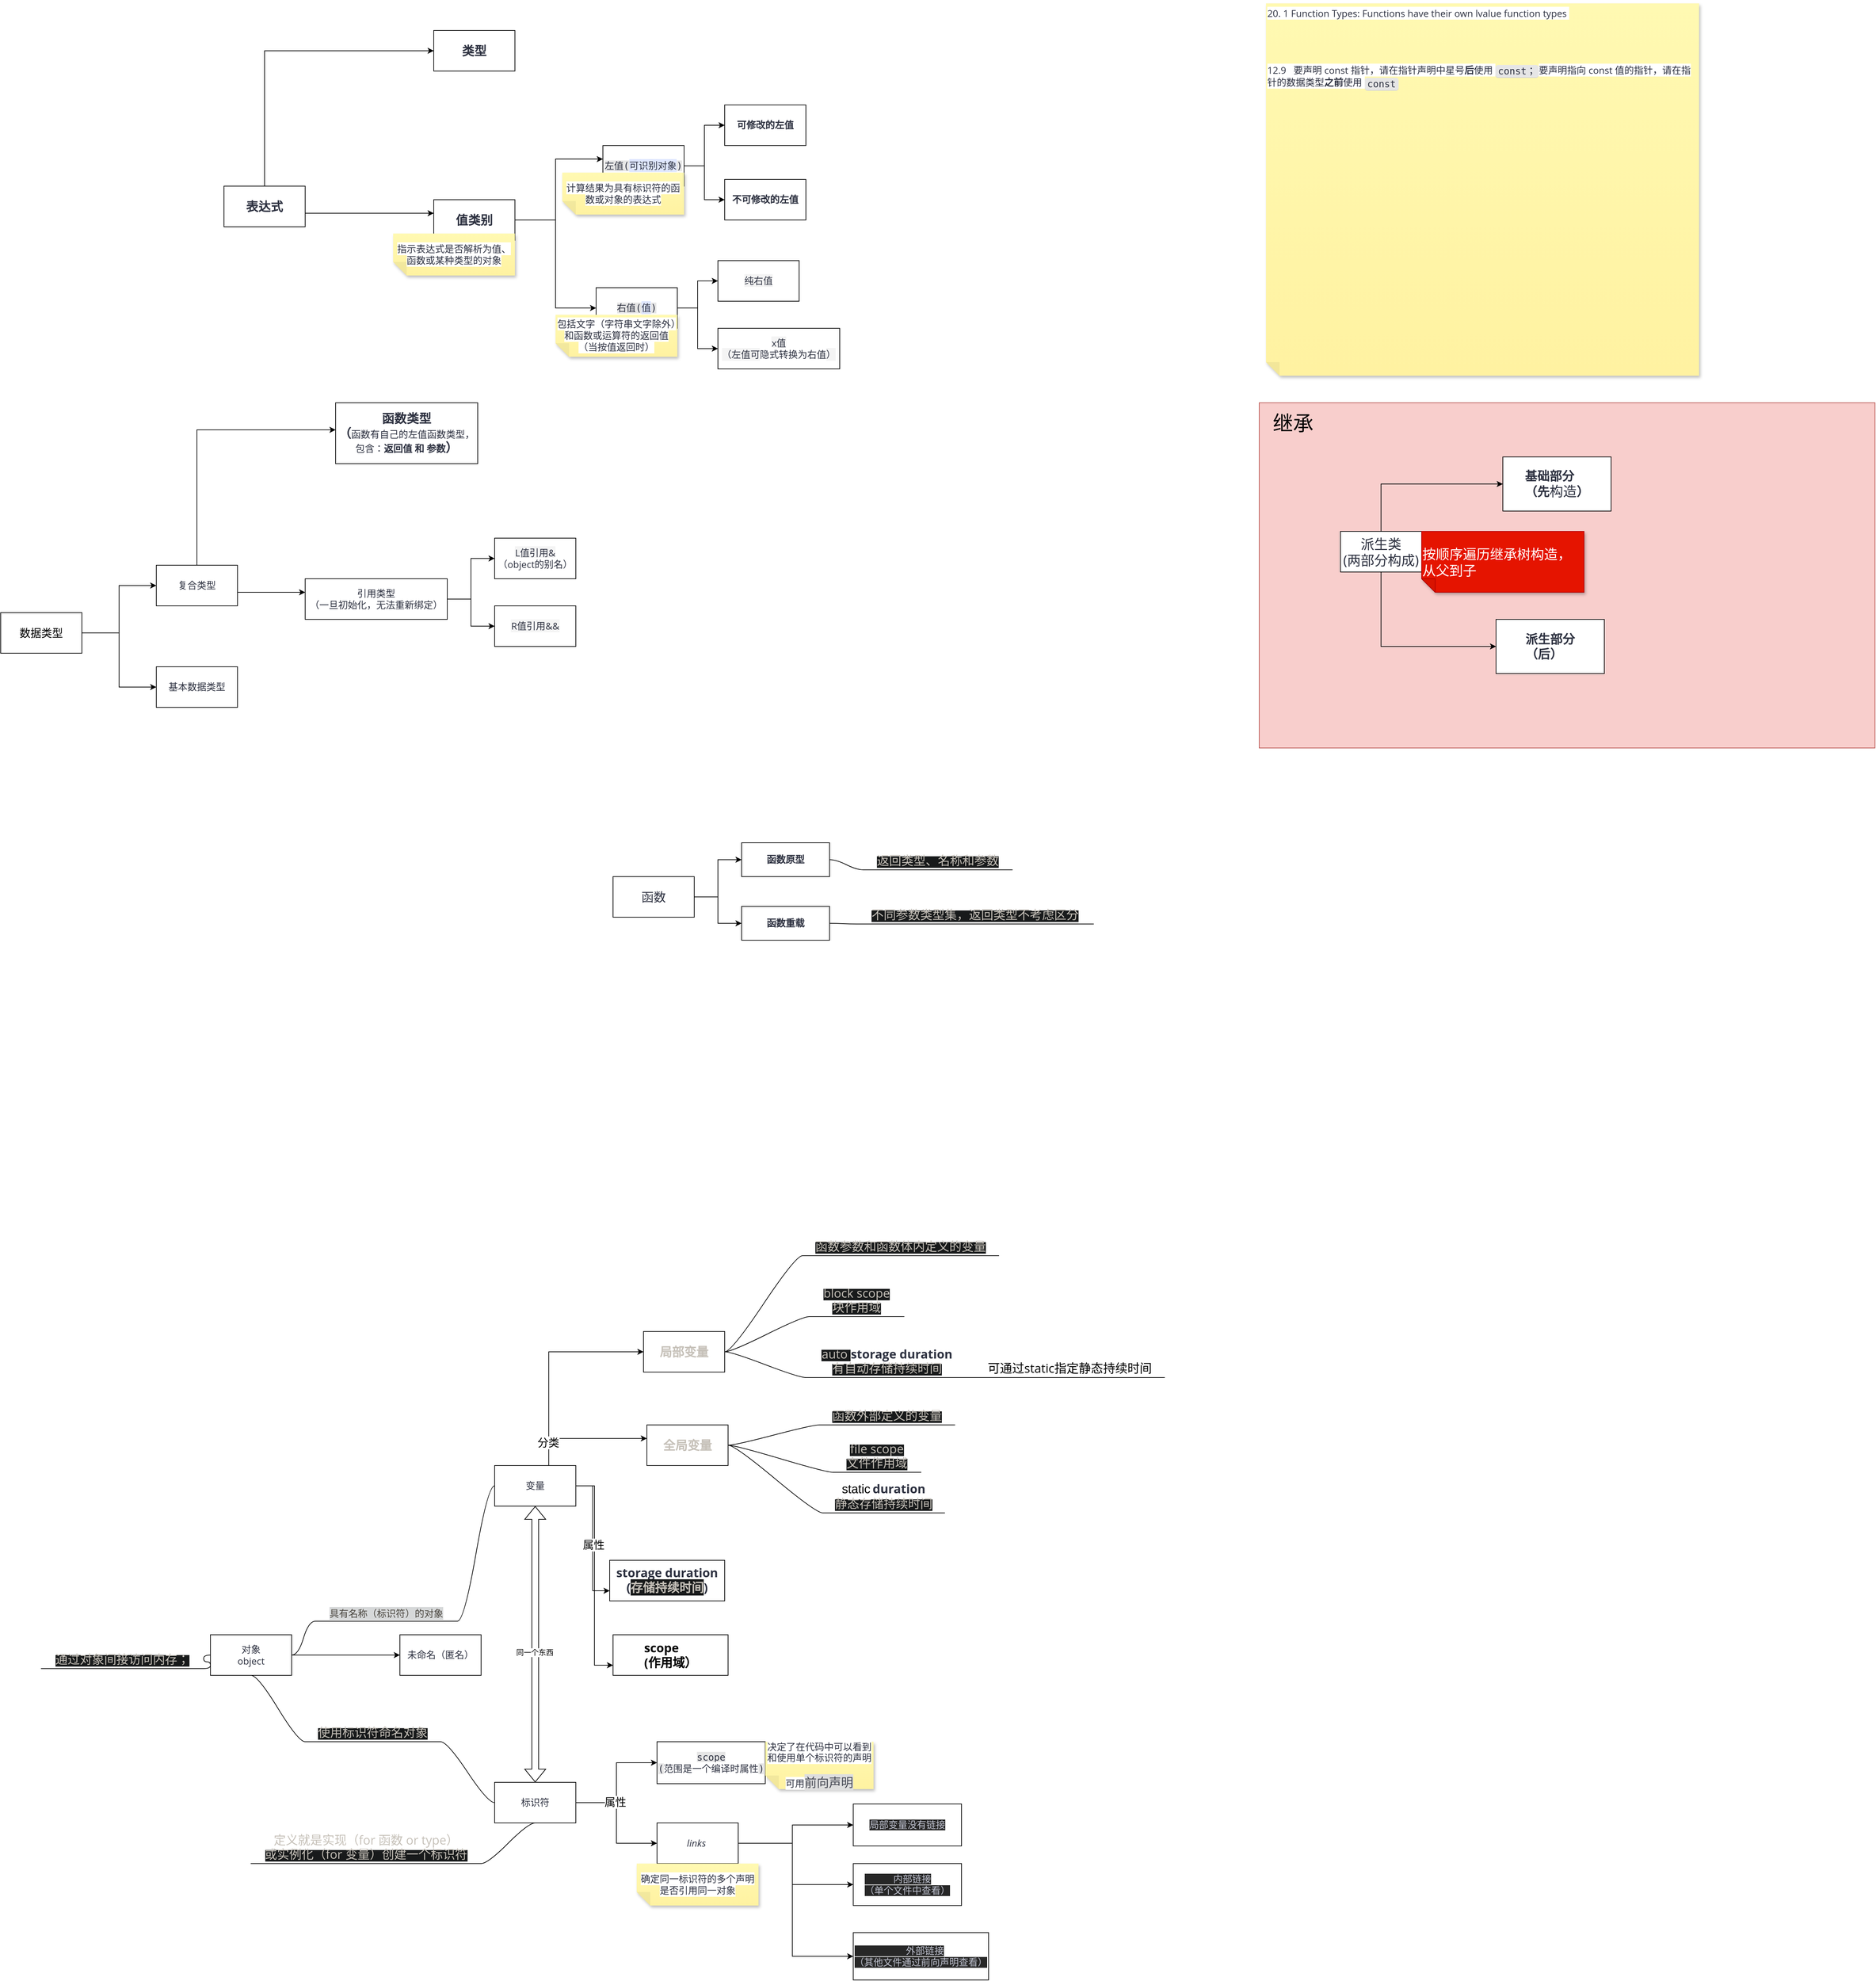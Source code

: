 <mxfile version="26.0.5">
  <diagram name="第 1 页" id="zCJwgfAlIP9obnGPYDEz">
    <mxGraphModel dx="3267" dy="1292" grid="1" gridSize="10" guides="1" tooltips="1" connect="1" arrows="1" fold="1" page="1" pageScale="1" pageWidth="827" pageHeight="1169" math="0" shadow="0">
      <root>
        <mxCell id="0" />
        <mxCell id="1" parent="0" />
        <mxCell id="-jIWmPzofc5P5sN-8sY--10" value="" style="whiteSpace=wrap;html=1;fillColor=#f8cecc;strokeColor=#b85450;" parent="1" vertex="1">
          <mxGeometry x="1250" y="750" width="910" height="510" as="geometry" />
        </mxCell>
        <mxCell id="oGX236ngwEXMZTwFb6us-2" style="edgeStyle=orthogonalEdgeStyle;rounded=0;orthogonalLoop=1;jettySize=auto;html=1;" parent="1" source="oGX236ngwEXMZTwFb6us-1" target="oGX236ngwEXMZTwFb6us-4" edge="1">
          <mxGeometry relative="1" as="geometry">
            <mxPoint x="80" y="200" as="targetPoint" />
            <Array as="points">
              <mxPoint x="-220" y="230" />
            </Array>
          </mxGeometry>
        </mxCell>
        <mxCell id="oGX236ngwEXMZTwFb6us-3" style="edgeStyle=orthogonalEdgeStyle;rounded=0;orthogonalLoop=1;jettySize=auto;html=1;" parent="1" source="oGX236ngwEXMZTwFb6us-1" target="oGX236ngwEXMZTwFb6us-5" edge="1">
          <mxGeometry relative="1" as="geometry">
            <mxPoint x="80" y="270" as="targetPoint" />
            <Array as="points">
              <mxPoint x="-100" y="470" />
              <mxPoint x="-100" y="470" />
            </Array>
          </mxGeometry>
        </mxCell>
        <mxCell id="oGX236ngwEXMZTwFb6us-1" value="&lt;span style=&quot;color: rgb(45, 49, 64); font-family: &amp;quot;Open Sans&amp;quot;; font-size: 18px; font-weight: 700; letter-spacing: 0.25px; text-align: start; background-color: rgb(255, 255, 255);&quot;&gt;表达式&lt;/span&gt;" style="rounded=0;whiteSpace=wrap;html=1;" parent="1" vertex="1">
          <mxGeometry x="-280" y="430" width="120" height="60" as="geometry" />
        </mxCell>
        <mxCell id="oGX236ngwEXMZTwFb6us-4" value="&lt;span style=&quot;color: rgb(45, 49, 64); font-family: &amp;quot;Open Sans&amp;quot;; font-size: 18px; font-weight: 700; letter-spacing: 0.25px; text-align: start; background-color: rgb(255, 255, 255);&quot;&gt;类型&lt;/span&gt;" style="rounded=0;whiteSpace=wrap;html=1;" parent="1" vertex="1">
          <mxGeometry x="30" y="200" width="120" height="60" as="geometry" />
        </mxCell>
        <mxCell id="oGX236ngwEXMZTwFb6us-7" value="" style="edgeStyle=orthogonalEdgeStyle;rounded=0;orthogonalLoop=1;jettySize=auto;html=1;" parent="1" source="oGX236ngwEXMZTwFb6us-5" target="oGX236ngwEXMZTwFb6us-6" edge="1">
          <mxGeometry relative="1" as="geometry">
            <Array as="points">
              <mxPoint x="210" y="480" />
              <mxPoint x="210" y="390" />
            </Array>
          </mxGeometry>
        </mxCell>
        <mxCell id="oGX236ngwEXMZTwFb6us-9" value="" style="edgeStyle=orthogonalEdgeStyle;rounded=0;orthogonalLoop=1;jettySize=auto;html=1;" parent="1" source="oGX236ngwEXMZTwFb6us-5" target="oGX236ngwEXMZTwFb6us-8" edge="1">
          <mxGeometry relative="1" as="geometry">
            <Array as="points">
              <mxPoint x="210" y="480" />
              <mxPoint x="210" y="610" />
            </Array>
          </mxGeometry>
        </mxCell>
        <mxCell id="oGX236ngwEXMZTwFb6us-5" value="&lt;span style=&quot;color: rgb(45, 49, 64); font-family: &amp;quot;Open Sans&amp;quot;; font-size: 18px; font-weight: 700; letter-spacing: 0.25px; text-align: start; background-color: rgb(255, 255, 255);&quot;&gt;值类别&lt;/span&gt;" style="rounded=0;whiteSpace=wrap;html=1;" parent="1" vertex="1">
          <mxGeometry x="30" y="450" width="120" height="60" as="geometry" />
        </mxCell>
        <mxCell id="oGX236ngwEXMZTwFb6us-11" value="" style="edgeStyle=orthogonalEdgeStyle;rounded=0;orthogonalLoop=1;jettySize=auto;html=1;" parent="1" source="oGX236ngwEXMZTwFb6us-6" target="oGX236ngwEXMZTwFb6us-10" edge="1">
          <mxGeometry relative="1" as="geometry" />
        </mxCell>
        <mxCell id="oGX236ngwEXMZTwFb6us-13" value="" style="edgeStyle=orthogonalEdgeStyle;rounded=0;orthogonalLoop=1;jettySize=auto;html=1;" parent="1" source="oGX236ngwEXMZTwFb6us-6" target="oGX236ngwEXMZTwFb6us-12" edge="1">
          <mxGeometry relative="1" as="geometry" />
        </mxCell>
        <mxCell id="oGX236ngwEXMZTwFb6us-6" value="&lt;span style=&quot;color: rgb(45, 49, 64); font-family: Monaco, Consolas, &amp;quot;Andale Mono&amp;quot;, &amp;quot;DejaVu Sans Mono&amp;quot;, monospace; font-size: 14px; text-align: start; background-color: rgb(230, 230, 230);&quot;&gt;左值(&lt;/span&gt;&lt;span style=&quot;color: rgb(45, 49, 64); font-family: &amp;quot;Open Sans&amp;quot;; font-size: 14px; text-align: start; background-color: rgb(223, 231, 255);&quot;&gt;可识别对象&lt;/span&gt;&lt;span style=&quot;color: rgb(45, 49, 64); font-family: Monaco, Consolas, &amp;quot;Andale Mono&amp;quot;, &amp;quot;DejaVu Sans Mono&amp;quot;, monospace; font-size: 14px; text-align: start; background-color: rgb(230, 230, 230);&quot;&gt;)&lt;/span&gt;" style="rounded=0;whiteSpace=wrap;html=1;" parent="1" vertex="1">
          <mxGeometry x="280" y="370" width="120" height="60" as="geometry" />
        </mxCell>
        <mxCell id="oGX236ngwEXMZTwFb6us-15" value="" style="edgeStyle=orthogonalEdgeStyle;rounded=0;orthogonalLoop=1;jettySize=auto;html=1;" parent="1" source="oGX236ngwEXMZTwFb6us-8" target="oGX236ngwEXMZTwFb6us-14" edge="1">
          <mxGeometry relative="1" as="geometry" />
        </mxCell>
        <mxCell id="oGX236ngwEXMZTwFb6us-17" value="" style="edgeStyle=orthogonalEdgeStyle;rounded=0;orthogonalLoop=1;jettySize=auto;html=1;" parent="1" source="oGX236ngwEXMZTwFb6us-8" target="oGX236ngwEXMZTwFb6us-16" edge="1">
          <mxGeometry relative="1" as="geometry" />
        </mxCell>
        <mxCell id="oGX236ngwEXMZTwFb6us-8" value="&lt;span style=&quot;color: rgb(45, 49, 64); font-family: Monaco, Consolas, &amp;quot;Andale Mono&amp;quot;, &amp;quot;DejaVu Sans Mono&amp;quot;, monospace; font-size: 14px; text-align: start; background-color: rgb(230, 230, 230);&quot;&gt;右值(&lt;/span&gt;&lt;span style=&quot;color: rgb(45, 49, 64); font-family: &amp;quot;Open Sans&amp;quot;; font-size: 14px; text-align: start; background-color: rgb(223, 231, 255);&quot;&gt;值&lt;/span&gt;&lt;span style=&quot;color: rgb(45, 49, 64); font-family: Monaco, Consolas, &amp;quot;Andale Mono&amp;quot;, &amp;quot;DejaVu Sans Mono&amp;quot;, monospace; font-size: 14px; text-align: start; background-color: rgb(230, 230, 230);&quot;&gt;)&lt;/span&gt;" style="rounded=0;whiteSpace=wrap;html=1;" parent="1" vertex="1">
          <mxGeometry x="270" y="580" width="120" height="60" as="geometry" />
        </mxCell>
        <mxCell id="oGX236ngwEXMZTwFb6us-10" value="&lt;strong style=&quot;box-sizing: inherit; margin: 0px; padding: 0px; border: 0px; font-variant-numeric: inherit; font-variant-east-asian: inherit; font-variant-alternates: inherit; font-variant-position: inherit; font-stretch: inherit; font-size: 14px; line-height: inherit; font-family: &amp;quot;Open Sans&amp;quot;; font-optical-sizing: inherit; font-size-adjust: inherit; font-kerning: inherit; font-feature-settings: inherit; font-variation-settings: inherit; color: rgb(45, 49, 64); text-align: start; background-color: rgb(255, 255, 255);&quot; data-immersive-translate-walked=&quot;97a51d90-85dc-41e9-87ce-aa57213af31a&quot;&gt;可修改的左值&lt;/strong&gt;" style="rounded=0;whiteSpace=wrap;html=1;" parent="1" vertex="1">
          <mxGeometry x="460" y="310" width="120" height="60" as="geometry" />
        </mxCell>
        <mxCell id="oGX236ngwEXMZTwFb6us-12" value="&lt;strong style=&quot;box-sizing: inherit; margin: 0px; padding: 0px; border: 0px; font-variant-numeric: inherit; font-variant-east-asian: inherit; font-variant-alternates: inherit; font-variant-position: inherit; font-stretch: inherit; font-size: 14px; line-height: inherit; font-family: &amp;quot;Open Sans&amp;quot;; font-optical-sizing: inherit; font-size-adjust: inherit; font-kerning: inherit; font-feature-settings: inherit; font-variation-settings: inherit; color: rgb(45, 49, 64); text-align: start; background-color: rgb(255, 255, 255);&quot; data-immersive-translate-walked=&quot;97a51d90-85dc-41e9-87ce-aa57213af31a&quot;&gt;不可修改的左值&lt;/strong&gt;" style="rounded=0;whiteSpace=wrap;html=1;" parent="1" vertex="1">
          <mxGeometry x="460" y="420" width="120" height="60" as="geometry" />
        </mxCell>
        <mxCell id="oGX236ngwEXMZTwFb6us-14" value="&lt;span style=&quot;color: rgb(45, 49, 64); font-family: &amp;quot;Open Sans&amp;quot;; font-size: 14px; text-align: start; background-color: rgb(244, 244, 244);&quot;&gt;纯右值&lt;/span&gt;" style="rounded=0;whiteSpace=wrap;html=1;" parent="1" vertex="1">
          <mxGeometry x="450" y="540" width="120" height="60" as="geometry" />
        </mxCell>
        <mxCell id="oGX236ngwEXMZTwFb6us-16" value="&lt;span style=&quot;color: rgb(45, 49, 64); font-family: &amp;quot;Open Sans&amp;quot;; font-size: 14px; text-align: start; background-color: rgb(244, 244, 244);&quot;&gt;x值&lt;/span&gt;&lt;div&gt;&lt;span style=&quot;color: rgb(45, 49, 64); font-family: &amp;quot;Open Sans&amp;quot;; font-size: 14px; text-align: start; background-color: rgb(244, 244, 244);&quot;&gt;（左值可&lt;/span&gt;&lt;span style=&quot;background-color: rgb(255, 255, 255); color: rgb(45, 49, 64); font-family: &amp;quot;Open Sans&amp;quot;; font-size: 14px; text-align: start;&quot;&gt;隐式转换为右值&lt;/span&gt;&lt;span style=&quot;background-color: rgb(244, 244, 244); color: rgb(45, 49, 64); font-family: &amp;quot;Open Sans&amp;quot;; font-size: 14px; text-align: start;&quot;&gt;）&lt;/span&gt;&lt;/div&gt;" style="rounded=0;whiteSpace=wrap;html=1;" parent="1" vertex="1">
          <mxGeometry x="450" y="640" width="180" height="60" as="geometry" />
        </mxCell>
        <mxCell id="rQ7jleubQa4jrmGbAYu6-3" value="&lt;font face=&quot;Open Sans&quot; color=&quot;#2d3140&quot;&gt;&lt;span style=&quot;font-size: 14px; background-color: rgb(255, 255, 255);&quot;&gt;20. 1 Function Types: Functions have their own lvalue function types&amp;nbsp;&lt;br&gt;&lt;br&gt;&lt;br&gt;&lt;br&gt;&lt;br&gt;12.9&amp;nbsp; &amp;nbsp;&lt;/span&gt;&lt;/font&gt;&lt;span style=&quot;color: rgb(45, 49, 64); font-family: &amp;quot;Open Sans&amp;quot;; font-size: 14px; background-color: rgb(255, 255, 255);&quot;&gt;要声明 const 指针，请在指针声明中星号&lt;b&gt;后&lt;/b&gt;使用&amp;nbsp;&lt;/span&gt;&lt;code style=&quot;box-sizing: inherit; margin: 0px; padding: 1px 4px; border: 0px; font-variant-numeric: inherit; font-variant-east-asian: inherit; font-variant-alternates: inherit; font-variant-position: inherit; font-stretch: inherit; font-size: 14px; line-height: inherit; font-family: Monaco, Consolas, &amp;quot;Andale Mono&amp;quot;, &amp;quot;DejaVu Sans Mono&amp;quot;, monospace; font-optical-sizing: inherit; font-size-adjust: inherit; font-kerning: inherit; font-feature-settings: inherit; font-variation-settings: inherit; overflow: auto; vertical-align: middle; background-color: rgb(230, 230, 230); border-radius: 4px; box-shadow: rgb(212, 212, 212) 0px 1px; color: rgb(45, 49, 64);&quot; data-immersive-translate-walked=&quot;1f2cb60a-0e9e-448f-9b1c-8a35acca966f&quot;&gt;const；&lt;/code&gt;&lt;span style=&quot;color: rgb(45, 49, 64); font-family: &amp;quot;Open Sans&amp;quot;; font-size: 14px; background-color: rgb(255, 255, 255);&quot;&gt;要声明指向 const 值的指针，请在指针的数据类型&lt;b&gt;之前&lt;/b&gt;使用&amp;nbsp;&lt;/span&gt;&lt;code style=&quot;box-sizing: inherit; margin: 0px; padding: 1px 4px; border: 0px; font-variant-numeric: inherit; font-variant-east-asian: inherit; font-variant-alternates: inherit; font-variant-position: inherit; font-stretch: inherit; font-size: 14px; line-height: inherit; font-family: Monaco, Consolas, &amp;quot;Andale Mono&amp;quot;, &amp;quot;DejaVu Sans Mono&amp;quot;, monospace; font-optical-sizing: inherit; font-size-adjust: inherit; font-kerning: inherit; font-feature-settings: inherit; font-variation-settings: inherit; overflow: auto; vertical-align: middle; background-color: rgb(230, 230, 230); border-radius: 4px; box-shadow: rgb(212, 212, 212) 0px 1px; color: rgb(45, 49, 64);&quot; data-immersive-translate-walked=&quot;1f2cb60a-0e9e-448f-9b1c-8a35acca966f&quot;&gt;const&lt;/code&gt;" style="shape=note;whiteSpace=wrap;html=1;backgroundOutline=1;fontColor=#000000;darkOpacity=0.05;fillColor=#FFF9B2;strokeColor=none;fillStyle=solid;direction=west;gradientDirection=north;gradientColor=#FFF2A1;shadow=1;size=20;pointerEvents=1;align=left;horizontal=1;verticalAlign=top;" parent="1" vertex="1">
          <mxGeometry x="1260" y="160" width="640" height="550" as="geometry" />
        </mxCell>
        <mxCell id="rQ7jleubQa4jrmGbAYu6-4" style="edgeStyle=orthogonalEdgeStyle;rounded=0;orthogonalLoop=1;jettySize=auto;html=1;" parent="1" source="rQ7jleubQa4jrmGbAYu6-6" target="rQ7jleubQa4jrmGbAYu6-7" edge="1">
          <mxGeometry relative="1" as="geometry">
            <mxPoint x="-20" y="760" as="targetPoint" />
            <Array as="points">
              <mxPoint x="-320" y="790" />
            </Array>
          </mxGeometry>
        </mxCell>
        <mxCell id="rQ7jleubQa4jrmGbAYu6-5" style="edgeStyle=orthogonalEdgeStyle;rounded=0;orthogonalLoop=1;jettySize=auto;html=1;" parent="1" source="rQ7jleubQa4jrmGbAYu6-6" target="rQ7jleubQa4jrmGbAYu6-10" edge="1">
          <mxGeometry relative="1" as="geometry">
            <mxPoint x="-20" y="830" as="targetPoint" />
            <Array as="points">
              <mxPoint x="-200" y="1030" />
              <mxPoint x="-200" y="1030" />
            </Array>
          </mxGeometry>
        </mxCell>
        <mxCell id="rQ7jleubQa4jrmGbAYu6-6" value="&lt;span style=&quot;color: rgb(45, 49, 64); font-family: &amp;quot;Open Sans&amp;quot;; font-size: 14px; text-align: start; background-color: rgb(255, 255, 255);&quot;&gt;复合类型&lt;/span&gt;" style="rounded=0;whiteSpace=wrap;html=1;" parent="1" vertex="1">
          <mxGeometry x="-380" y="990" width="120" height="60" as="geometry" />
        </mxCell>
        <mxCell id="rQ7jleubQa4jrmGbAYu6-7" value="&lt;span style=&quot;color: rgb(45, 49, 64); font-family: &amp;quot;Open Sans&amp;quot;; font-size: 18px; font-weight: 700; letter-spacing: 0.25px; text-align: start; background-color: rgb(255, 255, 255);&quot;&gt;函数类型&lt;/span&gt;&lt;div&gt;&lt;span style=&quot;color: rgb(45, 49, 64); font-family: &amp;quot;Open Sans&amp;quot;; font-size: 18px; font-weight: 700; letter-spacing: 0.25px; text-align: start; background-color: rgb(255, 255, 255);&quot;&gt;（&lt;/span&gt;&lt;span style=&quot;background-color: rgb(255, 255, 255); color: rgb(45, 49, 64); font-family: &amp;quot;Open Sans&amp;quot;; font-size: 14px; text-align: start;&quot;&gt;函数有自己的左值函数类型，包含：&lt;b&gt;返回值 和 参数&lt;/b&gt;&lt;/span&gt;&lt;span style=&quot;background-color: rgb(255, 255, 255); color: rgb(45, 49, 64); font-family: &amp;quot;Open Sans&amp;quot;; font-size: 18px; font-weight: 700; letter-spacing: 0.25px; text-align: start;&quot;&gt;）&lt;/span&gt;&lt;/div&gt;" style="rounded=0;whiteSpace=wrap;html=1;" parent="1" vertex="1">
          <mxGeometry x="-115" y="750" width="210" height="90" as="geometry" />
        </mxCell>
        <mxCell id="rQ7jleubQa4jrmGbAYu6-27" style="edgeStyle=orthogonalEdgeStyle;rounded=0;orthogonalLoop=1;jettySize=auto;html=1;" parent="1" source="rQ7jleubQa4jrmGbAYu6-10" target="rQ7jleubQa4jrmGbAYu6-24" edge="1">
          <mxGeometry relative="1" as="geometry" />
        </mxCell>
        <mxCell id="rQ7jleubQa4jrmGbAYu6-28" style="edgeStyle=orthogonalEdgeStyle;rounded=0;orthogonalLoop=1;jettySize=auto;html=1;" parent="1" source="rQ7jleubQa4jrmGbAYu6-10" target="rQ7jleubQa4jrmGbAYu6-26" edge="1">
          <mxGeometry relative="1" as="geometry" />
        </mxCell>
        <mxCell id="rQ7jleubQa4jrmGbAYu6-10" value="&lt;span style=&quot;color: rgb(45, 49, 64); font-family: &amp;quot;Open Sans&amp;quot;; font-size: 14px; text-align: left; background-color: rgb(255, 255, 255);&quot;&gt;引用类型&lt;/span&gt;&lt;div&gt;&lt;span style=&quot;color: rgb(45, 49, 64); font-family: &amp;quot;Open Sans&amp;quot;; font-size: 14px; text-align: left; background-color: rgb(255, 255, 255);&quot;&gt;（一旦初始化，无法重新绑定）&lt;/span&gt;&lt;/div&gt;" style="rounded=0;whiteSpace=wrap;html=1;" parent="1" vertex="1">
          <mxGeometry x="-160" y="1010" width="210" height="60" as="geometry" />
        </mxCell>
        <mxCell id="rQ7jleubQa4jrmGbAYu6-24" value="&lt;span style=&quot;color: rgb(45, 49, 64); font-family: &amp;quot;Open Sans&amp;quot;; font-size: 14px; text-align: start; background-color: rgb(244, 244, 244);&quot;&gt;L值引用&amp;amp;&lt;/span&gt;&lt;div&gt;&lt;span style=&quot;color: rgb(45, 49, 64); font-family: &amp;quot;Open Sans&amp;quot;; font-size: 14px; text-align: start; background-color: rgb(244, 244, 244);&quot;&gt;&lt;span style=&quot;background-color: rgb(255, 255, 255);&quot;&gt;（object的别名）&lt;/span&gt;&lt;/span&gt;&lt;/div&gt;" style="rounded=0;whiteSpace=wrap;html=1;" parent="1" vertex="1">
          <mxGeometry x="120" y="950" width="120" height="60" as="geometry" />
        </mxCell>
        <mxCell id="rQ7jleubQa4jrmGbAYu6-26" value="&lt;span style=&quot;color: rgb(45, 49, 64); font-family: &amp;quot;Open Sans&amp;quot;; font-size: 14px; text-align: start; background-color: rgb(244, 244, 244);&quot;&gt;R值引用&amp;amp;&amp;amp;&lt;/span&gt;" style="rounded=0;whiteSpace=wrap;html=1;" parent="1" vertex="1">
          <mxGeometry x="120" y="1050" width="120" height="60" as="geometry" />
        </mxCell>
        <mxCell id="Pvb7XkKKDdEXnkuy6YKq-40" style="edgeStyle=orthogonalEdgeStyle;rounded=0;orthogonalLoop=1;jettySize=auto;html=1;entryX=0;entryY=0.75;entryDx=0;entryDy=0;" parent="1" source="fvUucBqJdOx6glTmMbDe-3" target="fvUucBqJdOx6glTmMbDe-4" edge="1">
          <mxGeometry relative="1" as="geometry" />
        </mxCell>
        <mxCell id="Pvb7XkKKDdEXnkuy6YKq-41" style="edgeStyle=orthogonalEdgeStyle;rounded=0;orthogonalLoop=1;jettySize=auto;html=1;entryX=0;entryY=0.75;entryDx=0;entryDy=0;" parent="1" source="fvUucBqJdOx6glTmMbDe-3" target="Pvb7XkKKDdEXnkuy6YKq-8" edge="1">
          <mxGeometry relative="1" as="geometry" />
        </mxCell>
        <mxCell id="Pvb7XkKKDdEXnkuy6YKq-42" value="&lt;font style=&quot;font-size: 16px;&quot;&gt;属性&lt;/font&gt;" style="edgeLabel;html=1;align=center;verticalAlign=middle;resizable=0;points=[];" parent="Pvb7XkKKDdEXnkuy6YKq-41" vertex="1" connectable="0">
          <mxGeometry x="-0.285" y="-2" relative="1" as="geometry">
            <mxPoint as="offset" />
          </mxGeometry>
        </mxCell>
        <mxCell id="Pvb7XkKKDdEXnkuy6YKq-43" style="edgeStyle=orthogonalEdgeStyle;rounded=0;orthogonalLoop=1;jettySize=auto;html=1;entryX=0;entryY=0.5;entryDx=0;entryDy=0;" parent="1" source="fvUucBqJdOx6glTmMbDe-3" target="Pvb7XkKKDdEXnkuy6YKq-5" edge="1">
          <mxGeometry relative="1" as="geometry">
            <Array as="points">
              <mxPoint x="200" y="2152" />
            </Array>
          </mxGeometry>
        </mxCell>
        <mxCell id="Pvb7XkKKDdEXnkuy6YKq-44" style="edgeStyle=orthogonalEdgeStyle;rounded=0;orthogonalLoop=1;jettySize=auto;html=1;" parent="1" source="fvUucBqJdOx6glTmMbDe-3" target="Pvb7XkKKDdEXnkuy6YKq-17" edge="1">
          <mxGeometry relative="1" as="geometry">
            <Array as="points">
              <mxPoint x="200" y="2280" />
            </Array>
          </mxGeometry>
        </mxCell>
        <mxCell id="Pvb7XkKKDdEXnkuy6YKq-45" value="&lt;font style=&quot;font-size: 16px;&quot;&gt;分类&lt;/font&gt;" style="edgeLabel;html=1;align=center;verticalAlign=middle;resizable=0;points=[];" parent="Pvb7XkKKDdEXnkuy6YKq-44" vertex="1" connectable="0">
          <mxGeometry x="-0.627" y="1" relative="1" as="geometry">
            <mxPoint as="offset" />
          </mxGeometry>
        </mxCell>
        <mxCell id="fvUucBqJdOx6glTmMbDe-3" value="&lt;span style=&quot;color: rgb(45, 49, 64); font-family: &amp;quot;Open Sans&amp;quot;; font-size: 14px; text-align: start; background-color: rgb(255, 255, 255);&quot;&gt;变量&lt;/span&gt;" style="rounded=0;whiteSpace=wrap;html=1;" parent="1" vertex="1">
          <mxGeometry x="120" y="2320" width="120" height="60" as="geometry" />
        </mxCell>
        <mxCell id="fvUucBqJdOx6glTmMbDe-4" value="&lt;strong style=&quot;box-sizing: inherit; margin: 0px; padding: 0px; border: 0px; font-variant-numeric: inherit; font-variant-east-asian: inherit; font-variant-alternates: inherit; font-variant-position: inherit; font-variant-emoji: inherit; font-stretch: inherit; line-height: inherit; font-family: &amp;quot;Open Sans&amp;quot;; font-optical-sizing: inherit; font-size-adjust: inherit; font-kerning: inherit; font-feature-settings: inherit; font-variation-settings: inherit; color: rgb(45, 49, 64); text-align: start; background-color: rgb(255, 255, 255);&quot; data-immersive-translate-walked=&quot;6afb6334-6282-4ce6-894a-930fbfaf0ec0&quot;&gt;&lt;font style=&quot;font-size: 18px;&quot;&gt;storage duration&lt;/font&gt;&lt;/strong&gt;&lt;div&gt;&lt;font style=&quot;font-size: 18px;&quot;&gt;&lt;strong style=&quot;box-sizing: inherit; margin: 0px; padding: 0px; border: 0px; font-variant-numeric: inherit; font-variant-east-asian: inherit; font-variant-alternates: inherit; font-variant-position: inherit; font-variant-emoji: inherit; font-stretch: inherit; line-height: inherit; font-family: &amp;quot;Open Sans&amp;quot;; font-optical-sizing: inherit; font-size-adjust: inherit; font-kerning: inherit; font-feature-settings: inherit; font-variation-settings: inherit; color: rgb(45, 49, 64); text-align: start; background-color: rgb(255, 255, 255);&quot; data-immersive-translate-walked=&quot;6afb6334-6282-4ce6-894a-930fbfaf0ec0&quot;&gt;(&lt;/strong&gt;&lt;strong style=&quot;box-sizing: inherit; margin: 0px; padding: 0px; border: 0px; font-variant-numeric: inherit; font-variant-east-asian: inherit; font-variant-alternates: inherit; font-variant-position: inherit; font-variant-emoji: inherit; font-stretch: inherit; line-height: inherit; font-family: &amp;quot;Open Sans&amp;quot;; font-optical-sizing: inherit; font-size-adjust: inherit; font-kerning: inherit; font-feature-settings: inherit; font-variation-settings: inherit; color: rgb(198, 193, 185); text-align: start; background-color: rgb(24, 26, 27);&quot; data-immersive-translate-walked=&quot;994211db-ee90-4fe0-bb27-eab9e00ce637&quot;&gt;存储持续时间&lt;/strong&gt;&lt;strong style=&quot;box-sizing: inherit; margin: 0px; padding: 0px; border: 0px; font-variant-numeric: inherit; font-variant-east-asian: inherit; font-variant-alternates: inherit; font-variant-position: inherit; font-variant-emoji: inherit; font-stretch: inherit; line-height: inherit; font-family: &amp;quot;Open Sans&amp;quot;; font-optical-sizing: inherit; font-size-adjust: inherit; font-kerning: inherit; font-feature-settings: inherit; font-variation-settings: inherit; color: rgb(45, 49, 64); text-align: start; background-color: rgb(255, 255, 255);&quot; data-immersive-translate-walked=&quot;6afb6334-6282-4ce6-894a-930fbfaf0ec0&quot;&gt;)&lt;/strong&gt;&lt;/font&gt;&lt;/div&gt;" style="rounded=0;whiteSpace=wrap;html=1;" parent="1" vertex="1">
          <mxGeometry x="290" y="2460" width="170" height="60" as="geometry" />
        </mxCell>
        <mxCell id="fvUucBqJdOx6glTmMbDe-5" style="edgeStyle=orthogonalEdgeStyle;rounded=0;orthogonalLoop=1;jettySize=auto;html=1;" parent="1" source="fvUucBqJdOx6glTmMbDe-7" target="fvUucBqJdOx6glTmMbDe-8" edge="1">
          <mxGeometry relative="1" as="geometry" />
        </mxCell>
        <mxCell id="fvUucBqJdOx6glTmMbDe-6" style="edgeStyle=orthogonalEdgeStyle;rounded=0;orthogonalLoop=1;jettySize=auto;html=1;" parent="1" source="fvUucBqJdOx6glTmMbDe-7" target="fvUucBqJdOx6glTmMbDe-9" edge="1">
          <mxGeometry relative="1" as="geometry" />
        </mxCell>
        <mxCell id="NbkLUTGj8sX2wBvh6n6N-4" value="&lt;font style=&quot;font-size: 16px;&quot;&gt;属性&lt;/font&gt;" style="edgeLabel;html=1;align=center;verticalAlign=middle;resizable=0;points=[];" vertex="1" connectable="0" parent="fvUucBqJdOx6glTmMbDe-6">
          <mxGeometry x="-0.359" y="1" relative="1" as="geometry">
            <mxPoint as="offset" />
          </mxGeometry>
        </mxCell>
        <mxCell id="fvUucBqJdOx6glTmMbDe-7" value="&lt;span style=&quot;color: rgb(45, 49, 64); font-family: &amp;quot;Open Sans&amp;quot;; font-size: 14px; text-align: left; background-color: rgb(255, 255, 255);&quot;&gt;标识符&lt;br&gt;&lt;/span&gt;" style="rounded=0;whiteSpace=wrap;html=1;" parent="1" vertex="1">
          <mxGeometry x="120" y="2788" width="120" height="60" as="geometry" />
        </mxCell>
        <mxCell id="fvUucBqJdOx6glTmMbDe-8" value="&lt;span style=&quot;color: rgb(45, 49, 64); font-family: Monaco, Consolas, &amp;quot;Andale Mono&amp;quot;, &amp;quot;DejaVu Sans Mono&amp;quot;, monospace; font-size: 14px; text-align: start; background-color: rgb(230, 230, 230);&quot;&gt;scope&lt;br&gt;(&lt;/span&gt;&lt;span style=&quot;color: rgb(45, 49, 64); font-family: &amp;quot;Open Sans&amp;quot;; font-size: 14px; text-align: start; background-color: rgb(255, 255, 255);&quot;&gt;范围是一个编译时属性&lt;/span&gt;&lt;span style=&quot;color: rgb(45, 49, 64); font-family: Monaco, Consolas, &amp;quot;Andale Mono&amp;quot;, &amp;quot;DejaVu Sans Mono&amp;quot;, monospace; font-size: 14px; text-align: start; background-color: rgb(230, 230, 230);&quot;&gt;)&lt;/span&gt;" style="rounded=0;whiteSpace=wrap;html=1;" parent="1" vertex="1">
          <mxGeometry x="360" y="2728" width="160" height="62" as="geometry" />
        </mxCell>
        <mxCell id="Pvb7XkKKDdEXnkuy6YKq-32" style="edgeStyle=orthogonalEdgeStyle;rounded=0;orthogonalLoop=1;jettySize=auto;html=1;" parent="1" source="fvUucBqJdOx6glTmMbDe-9" target="Pvb7XkKKDdEXnkuy6YKq-29" edge="1">
          <mxGeometry relative="1" as="geometry">
            <Array as="points">
              <mxPoint x="560" y="2878" />
              <mxPoint x="560" y="2851" />
            </Array>
          </mxGeometry>
        </mxCell>
        <mxCell id="Pvb7XkKKDdEXnkuy6YKq-33" style="edgeStyle=orthogonalEdgeStyle;rounded=0;orthogonalLoop=1;jettySize=auto;html=1;" parent="1" source="fvUucBqJdOx6glTmMbDe-9" target="Pvb7XkKKDdEXnkuy6YKq-30" edge="1">
          <mxGeometry relative="1" as="geometry">
            <Array as="points">
              <mxPoint x="560" y="2878" />
              <mxPoint x="560" y="2939" />
            </Array>
          </mxGeometry>
        </mxCell>
        <mxCell id="Pvb7XkKKDdEXnkuy6YKq-34" style="edgeStyle=orthogonalEdgeStyle;rounded=0;orthogonalLoop=1;jettySize=auto;html=1;entryX=0;entryY=0.5;entryDx=0;entryDy=0;" parent="1" source="fvUucBqJdOx6glTmMbDe-9" target="Pvb7XkKKDdEXnkuy6YKq-31" edge="1">
          <mxGeometry relative="1" as="geometry">
            <Array as="points">
              <mxPoint x="560" y="2878" />
              <mxPoint x="560" y="3045" />
            </Array>
          </mxGeometry>
        </mxCell>
        <mxCell id="fvUucBqJdOx6glTmMbDe-9" value="&lt;em style=&quot;box-sizing: inherit; margin: 0px; padding: 0px; border: 0px; font-variant-numeric: inherit; font-variant-east-asian: inherit; font-variant-alternates: inherit; font-variant-position: inherit; font-variant-emoji: inherit; font-stretch: inherit; font-size: 14px; line-height: inherit; font-family: &amp;quot;Open Sans&amp;quot;; font-optical-sizing: inherit; font-size-adjust: inherit; font-kerning: inherit; font-feature-settings: inherit; font-variation-settings: inherit; color: rgb(45, 49, 64); text-align: start; background-color: rgb(255, 255, 255);&quot; data-immersive-translate-walked=&quot;6afb6334-6282-4ce6-894a-930fbfaf0ec0&quot;&gt;links&amp;nbsp;&lt;/em&gt;" style="rounded=0;whiteSpace=wrap;html=1;" parent="1" vertex="1">
          <mxGeometry x="360" y="2848" width="120" height="60" as="geometry" />
        </mxCell>
        <mxCell id="fvUucBqJdOx6glTmMbDe-10" value="&lt;span style=&quot;color: rgb(45, 49, 64); font-family: &amp;quot;Open Sans&amp;quot;; font-size: 14px; text-align: start; background-color: rgb(255, 255, 255);&quot;&gt;决定了在代码中可以看到和使用单个标识符的声明&lt;/span&gt;&lt;div&gt;&lt;span style=&quot;color: rgb(45, 49, 64); font-family: &amp;quot;Open Sans&amp;quot;; font-size: 14px; text-align: start; background-color: rgb(255, 255, 255);&quot;&gt;&lt;br&gt;&lt;/span&gt;&lt;/div&gt;&lt;div&gt;&lt;span style=&quot;color: rgb(45, 49, 64); font-family: &amp;quot;Open Sans&amp;quot;; font-size: 14px; text-align: start; background-color: rgb(255, 255, 255);&quot;&gt;可用&lt;/span&gt;&lt;span style=&quot;background-color: rgb(222, 222, 222); color: rgb(67, 70, 81); font-family: &amp;quot;Open Sans&amp;quot;; font-size: 18px; text-align: left;&quot;&gt;前向声明&lt;/span&gt;&lt;/div&gt;" style="shape=note;whiteSpace=wrap;html=1;backgroundOutline=1;fontColor=#000000;darkOpacity=0.05;fillColor=#FFF9B2;strokeColor=none;fillStyle=solid;direction=west;gradientDirection=north;gradientColor=#FFF2A1;shadow=1;size=20;pointerEvents=1;" parent="1" vertex="1">
          <mxGeometry x="520" y="2728" width="160" height="70" as="geometry" />
        </mxCell>
        <mxCell id="fvUucBqJdOx6glTmMbDe-11" value="&lt;span style=&quot;color: rgb(45, 49, 64); font-family: &amp;quot;Open Sans&amp;quot;; font-size: 14px; text-align: start; background-color: rgb(255, 255, 255);&quot;&gt;确定同一标识符的多个声明是否引用同一对象&lt;/span&gt;" style="shape=note;whiteSpace=wrap;html=1;backgroundOutline=1;fontColor=#000000;darkOpacity=0.05;fillColor=#FFF9B2;strokeColor=none;fillStyle=solid;direction=west;gradientDirection=north;gradientColor=#FFF2A1;shadow=1;size=20;pointerEvents=1;" parent="1" vertex="1">
          <mxGeometry x="330" y="2908" width="180" height="62" as="geometry" />
        </mxCell>
        <mxCell id="-jIWmPzofc5P5sN-8sY--1" style="edgeStyle=orthogonalEdgeStyle;rounded=0;orthogonalLoop=1;jettySize=auto;html=1;" parent="1" source="-jIWmPzofc5P5sN-8sY--3" target="-jIWmPzofc5P5sN-8sY--4" edge="1">
          <mxGeometry relative="1" as="geometry">
            <mxPoint x="1730" y="840" as="targetPoint" />
            <Array as="points">
              <mxPoint x="1430" y="870" />
            </Array>
          </mxGeometry>
        </mxCell>
        <mxCell id="-jIWmPzofc5P5sN-8sY--2" style="edgeStyle=orthogonalEdgeStyle;rounded=0;orthogonalLoop=1;jettySize=auto;html=1;" parent="1" source="-jIWmPzofc5P5sN-8sY--3" target="-jIWmPzofc5P5sN-8sY--12" edge="1">
          <mxGeometry relative="1" as="geometry">
            <mxPoint x="1630" y="1110" as="targetPoint" />
            <Array as="points">
              <mxPoint x="1430" y="1110" />
            </Array>
          </mxGeometry>
        </mxCell>
        <mxCell id="-jIWmPzofc5P5sN-8sY--3" value="&lt;span style=&quot;color: rgb(45, 49, 64); font-family: &amp;quot;Open Sans&amp;quot;; text-align: start; background-color: rgb(255, 255, 255);&quot;&gt;&lt;font style=&quot;font-size: 20px;&quot;&gt;派生类&lt;/font&gt;&lt;/span&gt;&lt;div&gt;&lt;span style=&quot;color: rgb(45, 49, 64); font-family: &amp;quot;Open Sans&amp;quot;; text-align: start; background-color: rgb(255, 255, 255);&quot;&gt;&lt;font style=&quot;font-size: 20px;&quot;&gt;(两部分构成)&lt;/font&gt;&lt;/span&gt;&lt;/div&gt;" style="rounded=0;whiteSpace=wrap;html=1;" parent="1" vertex="1">
          <mxGeometry x="1370" y="940" width="120" height="60" as="geometry" />
        </mxCell>
        <mxCell id="-jIWmPzofc5P5sN-8sY--4" value="&lt;div style=&quot;text-align: start;&quot;&gt;&lt;font face=&quot;Open Sans&quot; color=&quot;#2d3140&quot;&gt;&lt;span style=&quot;font-size: 18px; letter-spacing: 0.25px; background-color: rgb(255, 255, 255);&quot;&gt;&lt;b&gt;基础部分&lt;/b&gt;&lt;/span&gt;&lt;/font&gt;&lt;/div&gt;&lt;div style=&quot;text-align: start;&quot;&gt;&lt;font face=&quot;Open Sans&quot; color=&quot;#2d3140&quot;&gt;&lt;span style=&quot;font-size: 18px; letter-spacing: 0.25px; background-color: rgb(255, 255, 255);&quot;&gt;&lt;b&gt;（先&lt;/b&gt;&lt;/span&gt;&lt;/font&gt;&lt;span style=&quot;background-color: rgb(255, 255, 255); color: rgb(45, 49, 64); font-family: &amp;quot;Open Sans&amp;quot;;&quot;&gt;&lt;font style=&quot;font-size: 20px;&quot;&gt;构造&lt;/font&gt;&lt;/span&gt;&lt;b style=&quot;font-size: 18px; letter-spacing: 0.25px; color: rgb(45, 49, 64); font-family: &amp;quot;Open Sans&amp;quot;;&quot;&gt;）&lt;/b&gt;&lt;/div&gt;" style="rounded=0;whiteSpace=wrap;html=1;" parent="1" vertex="1">
          <mxGeometry x="1610" y="830" width="160" height="80" as="geometry" />
        </mxCell>
        <mxCell id="-jIWmPzofc5P5sN-8sY--11" value="&lt;font style=&quot;font-size: 30px;&quot;&gt;继承&lt;/font&gt;" style="text;strokeColor=none;align=center;fillColor=none;html=1;verticalAlign=middle;whiteSpace=wrap;rounded=0;" parent="1" vertex="1">
          <mxGeometry x="1250" y="750" width="100" height="60" as="geometry" />
        </mxCell>
        <mxCell id="-jIWmPzofc5P5sN-8sY--12" value="&lt;div style=&quot;text-align: start;&quot;&gt;&lt;font face=&quot;Open Sans&quot; color=&quot;#2d3140&quot;&gt;&lt;span style=&quot;font-size: 18px; letter-spacing: 0.25px; background-color: rgb(255, 255, 255);&quot;&gt;&lt;b&gt;派生部分&lt;/b&gt;&lt;/span&gt;&lt;/font&gt;&lt;/div&gt;&lt;div style=&quot;text-align: start;&quot;&gt;&lt;font face=&quot;Open Sans&quot; color=&quot;#2d3140&quot;&gt;&lt;span style=&quot;font-size: 18px; letter-spacing: 0.25px; background-color: rgb(255, 255, 255);&quot;&gt;&lt;b&gt;（后）&lt;/b&gt;&lt;/span&gt;&lt;/font&gt;&lt;/div&gt;" style="rounded=0;whiteSpace=wrap;html=1;" parent="1" vertex="1">
          <mxGeometry x="1600" y="1070" width="160" height="80" as="geometry" />
        </mxCell>
        <mxCell id="-jIWmPzofc5P5sN-8sY--13" value="&lt;div style=&quot;text-align: start;&quot;&gt;&lt;span style=&quot;font-size: 20px; background-color: initial;&quot;&gt;按顺序遍历继承树&lt;/span&gt;&lt;span style=&quot;font-size: 20px; background-color: initial;&quot;&gt;构造，从父到子&lt;/span&gt;&lt;/div&gt;" style="shape=note;whiteSpace=wrap;html=1;backgroundOutline=1;fontColor=#ffffff;darkOpacity=0.05;fillColor=#e51400;strokeColor=#B20000;fillStyle=solid;direction=west;gradientDirection=north;shadow=1;size=20;pointerEvents=1;" parent="1" vertex="1">
          <mxGeometry x="1490" y="940" width="240" height="90" as="geometry" />
        </mxCell>
        <mxCell id="R4vnkSGysQsOYlU7WVH3-4" value="&lt;span style=&quot;font-family: &amp;quot;Open Sans&amp;quot;; text-align: start; background-color: light-dark(rgb(24, 26, 27), rgb(0, 0, 0));&quot;&gt;&lt;font style=&quot;font-size: 18px; color: light-dark(rgb(198, 193, 185), rgb(255, 255, 255));&quot;&gt;返回类型、名称和参数&lt;/font&gt;&lt;/span&gt;" style="whiteSpace=wrap;html=1;shape=partialRectangle;top=0;left=0;bottom=1;right=0;points=[[0,1],[1,1]];fillColor=none;align=center;verticalAlign=bottom;routingCenterY=0.5;snapToPoint=1;recursiveResize=0;autosize=1;treeFolding=1;treeMoving=1;newEdgeStyle={&quot;edgeStyle&quot;:&quot;entityRelationEdgeStyle&quot;,&quot;startArrow&quot;:&quot;none&quot;,&quot;endArrow&quot;:&quot;none&quot;,&quot;segment&quot;:10,&quot;curved&quot;:1,&quot;sourcePerimeterSpacing&quot;:0,&quot;targetPerimeterSpacing&quot;:0};" parent="1" vertex="1">
          <mxGeometry x="665" y="1400" width="220" height="40" as="geometry" />
        </mxCell>
        <mxCell id="R4vnkSGysQsOYlU7WVH3-5" value="" style="edgeStyle=entityRelationEdgeStyle;startArrow=none;endArrow=none;segment=10;curved=1;sourcePerimeterSpacing=0;targetPerimeterSpacing=0;rounded=0;exitX=1;exitY=0.5;exitDx=0;exitDy=0;" parent="1" source="R4vnkSGysQsOYlU7WVH3-8" target="R4vnkSGysQsOYlU7WVH3-4" edge="1">
          <mxGeometry relative="1" as="geometry">
            <mxPoint x="455" y="1340" as="sourcePoint" />
          </mxGeometry>
        </mxCell>
        <mxCell id="Pvb7XkKKDdEXnkuy6YKq-48" style="edgeStyle=orthogonalEdgeStyle;rounded=0;orthogonalLoop=1;jettySize=auto;html=1;" parent="1" source="R4vnkSGysQsOYlU7WVH3-7" target="R4vnkSGysQsOYlU7WVH3-8" edge="1">
          <mxGeometry relative="1" as="geometry" />
        </mxCell>
        <mxCell id="Pvb7XkKKDdEXnkuy6YKq-49" style="edgeStyle=orthogonalEdgeStyle;rounded=0;orthogonalLoop=1;jettySize=auto;html=1;" parent="1" source="R4vnkSGysQsOYlU7WVH3-7" target="Pvb7XkKKDdEXnkuy6YKq-47" edge="1">
          <mxGeometry relative="1" as="geometry" />
        </mxCell>
        <mxCell id="R4vnkSGysQsOYlU7WVH3-7" value="&lt;span style=&quot;color: rgb(45, 49, 64); font-family: &amp;quot;Open Sans&amp;quot;; text-align: start; background-color: rgb(255, 255, 255);&quot;&gt;&lt;font style=&quot;font-size: 18px;&quot;&gt;函数&lt;/font&gt;&lt;/span&gt;" style="rounded=0;whiteSpace=wrap;html=1;" parent="1" vertex="1">
          <mxGeometry x="295" y="1450" width="120" height="60" as="geometry" />
        </mxCell>
        <mxCell id="R4vnkSGysQsOYlU7WVH3-8" value="&lt;strong style=&quot;box-sizing: inherit; margin: 0px; padding: 0px; border: 0px; font-variant-numeric: inherit; font-variant-east-asian: inherit; font-variant-alternates: inherit; font-variant-position: inherit; font-variant-emoji: inherit; font-stretch: inherit; font-size: 14px; line-height: inherit; font-family: &amp;quot;Open Sans&amp;quot;; font-optical-sizing: inherit; font-size-adjust: inherit; font-kerning: inherit; font-feature-settings: inherit; font-variation-settings: inherit; color: rgb(45, 49, 64); text-align: start; background-color: rgb(255, 255, 255);&quot; data-immersive-translate-walked=&quot;6afb6334-6282-4ce6-894a-930fbfaf0ec0&quot;&gt;函数原型&lt;/strong&gt;" style="rounded=0;whiteSpace=wrap;html=1;" parent="1" vertex="1">
          <mxGeometry x="485" y="1400" width="130" height="50" as="geometry" />
        </mxCell>
        <mxCell id="R4vnkSGysQsOYlU7WVH3-10" style="edgeStyle=entityRelationEdgeStyle;rounded=0;orthogonalLoop=1;jettySize=auto;html=1;startArrow=none;endArrow=none;segment=10;curved=1;sourcePerimeterSpacing=0;targetPerimeterSpacing=0;entryX=0.5;entryY=1;entryDx=0;entryDy=0;" parent="1" source="R4vnkSGysQsOYlU7WVH3-9" target="fvUucBqJdOx6glTmMbDe-7" edge="1">
          <mxGeometry relative="1" as="geometry" />
        </mxCell>
        <mxCell id="R4vnkSGysQsOYlU7WVH3-9" value="&lt;span style=&quot;font-family: &amp;quot;Open Sans&amp;quot;; text-align: start;&quot;&gt;&lt;font style=&quot;font-size: 18px; color: light-dark(rgb(198, 193, 185), rgb(255, 255, 255));&quot;&gt;定义就是实现（for 函数 or type）&lt;br&gt;&lt;/font&gt;&lt;/span&gt;&lt;span style=&quot;font-family: &amp;quot;Open Sans&amp;quot;; text-align: start; background-color: light-dark(rgb(24, 26, 27), rgb(0, 0, 0));&quot;&gt;&lt;font style=&quot;font-size: 18px; color: light-dark(rgb(198, 193, 185), rgb(255, 255, 255));&quot;&gt;或实例化（for 变量）创建一个标识符&lt;br&gt;&lt;/font&gt;&lt;/span&gt;" style="whiteSpace=wrap;html=1;shape=partialRectangle;top=0;left=0;bottom=1;right=0;points=[[0,1],[1,1]];fillColor=none;align=center;verticalAlign=bottom;routingCenterY=0.5;snapToPoint=1;recursiveResize=0;autosize=1;treeFolding=1;treeMoving=1;newEdgeStyle={&quot;edgeStyle&quot;:&quot;entityRelationEdgeStyle&quot;,&quot;startArrow&quot;:&quot;none&quot;,&quot;endArrow&quot;:&quot;none&quot;,&quot;segment&quot;:10,&quot;curved&quot;:1,&quot;sourcePerimeterSpacing&quot;:0,&quot;targetPerimeterSpacing&quot;:0};" parent="1" vertex="1">
          <mxGeometry x="-240" y="2848" width="340" height="60" as="geometry" />
        </mxCell>
        <mxCell id="R4vnkSGysQsOYlU7WVH3-22" style="edgeStyle=orthogonalEdgeStyle;rounded=0;orthogonalLoop=1;jettySize=auto;html=1;" parent="1" source="R4vnkSGysQsOYlU7WVH3-11" target="R4vnkSGysQsOYlU7WVH3-21" edge="1">
          <mxGeometry relative="1" as="geometry" />
        </mxCell>
        <mxCell id="R4vnkSGysQsOYlU7WVH3-11" value="&lt;span style=&quot;color: rgb(45, 49, 64); font-family: &amp;quot;Open Sans&amp;quot;; font-size: 14px; text-align: start; background-color: rgb(255, 255, 255);&quot;&gt;对象&lt;br&gt;object&lt;/span&gt;" style="rounded=0;whiteSpace=wrap;html=1;" parent="1" vertex="1">
          <mxGeometry x="-300" y="2570" width="120" height="60" as="geometry" />
        </mxCell>
        <mxCell id="R4vnkSGysQsOYlU7WVH3-14" style="edgeStyle=entityRelationEdgeStyle;rounded=0;orthogonalLoop=1;jettySize=auto;html=1;startArrow=none;endArrow=none;segment=10;curved=1;sourcePerimeterSpacing=0;targetPerimeterSpacing=0;" parent="1" source="R4vnkSGysQsOYlU7WVH3-13" target="R4vnkSGysQsOYlU7WVH3-11" edge="1">
          <mxGeometry relative="1" as="geometry" />
        </mxCell>
        <mxCell id="R4vnkSGysQsOYlU7WVH3-13" value="&lt;span style=&quot;font-family: &amp;quot;Open Sans&amp;quot;; text-align: start; background-color: light-dark(rgb(24, 26, 27), rgb(0, 0, 0));&quot;&gt;&lt;font style=&quot;font-size: 18px; color: light-dark(rgb(198, 193, 185), rgb(255, 255, 255));&quot;&gt;通过对象间接访问内存；&lt;/font&gt;&lt;/span&gt;" style="whiteSpace=wrap;html=1;shape=partialRectangle;top=0;left=0;bottom=1;right=0;points=[[0,1],[1,1]];fillColor=none;align=center;verticalAlign=bottom;routingCenterY=0.5;snapToPoint=1;recursiveResize=0;autosize=1;treeFolding=1;treeMoving=1;newEdgeStyle={&quot;edgeStyle&quot;:&quot;entityRelationEdgeStyle&quot;,&quot;startArrow&quot;:&quot;none&quot;,&quot;endArrow&quot;:&quot;none&quot;,&quot;segment&quot;:10,&quot;curved&quot;:1,&quot;sourcePerimeterSpacing&quot;:0,&quot;targetPerimeterSpacing&quot;:0};" parent="1" vertex="1">
          <mxGeometry x="-550" y="2580" width="240" height="40" as="geometry" />
        </mxCell>
        <mxCell id="R4vnkSGysQsOYlU7WVH3-16" style="edgeStyle=entityRelationEdgeStyle;rounded=0;orthogonalLoop=1;jettySize=auto;html=1;startArrow=none;endArrow=none;segment=10;curved=1;sourcePerimeterSpacing=0;targetPerimeterSpacing=0;" parent="1" source="R4vnkSGysQsOYlU7WVH3-15" target="R4vnkSGysQsOYlU7WVH3-11" edge="1">
          <mxGeometry relative="1" as="geometry" />
        </mxCell>
        <mxCell id="R4vnkSGysQsOYlU7WVH3-17" style="edgeStyle=entityRelationEdgeStyle;rounded=0;orthogonalLoop=1;jettySize=auto;html=1;startArrow=none;endArrow=none;segment=10;curved=1;sourcePerimeterSpacing=0;targetPerimeterSpacing=0;" parent="1" source="R4vnkSGysQsOYlU7WVH3-15" target="fvUucBqJdOx6glTmMbDe-3" edge="1">
          <mxGeometry relative="1" as="geometry" />
        </mxCell>
        <mxCell id="R4vnkSGysQsOYlU7WVH3-15" value="&lt;div style=&quot;text-align: start;&quot;&gt;&lt;font face=&quot;Open Sans&quot; color=&quot;#4a463f&quot;&gt;&lt;span style=&quot;font-size: 14px; background-color: rgb(214, 216, 217);&quot;&gt;具有名称（标识符）的对象&lt;/span&gt;&lt;/font&gt;&lt;/div&gt;" style="whiteSpace=wrap;html=1;shape=partialRectangle;top=0;left=0;bottom=1;right=0;points=[[0,1],[1,1]];fillColor=none;align=center;verticalAlign=bottom;routingCenterY=0.5;snapToPoint=1;recursiveResize=0;autosize=1;treeFolding=1;treeMoving=1;newEdgeStyle={&quot;edgeStyle&quot;:&quot;entityRelationEdgeStyle&quot;,&quot;startArrow&quot;:&quot;none&quot;,&quot;endArrow&quot;:&quot;none&quot;,&quot;segment&quot;:10,&quot;curved&quot;:1,&quot;sourcePerimeterSpacing&quot;:0,&quot;targetPerimeterSpacing&quot;:0};" parent="1" vertex="1">
          <mxGeometry x="-145" y="2520" width="210" height="30" as="geometry" />
        </mxCell>
        <mxCell id="R4vnkSGysQsOYlU7WVH3-19" style="edgeStyle=entityRelationEdgeStyle;rounded=0;orthogonalLoop=1;jettySize=auto;html=1;startArrow=none;endArrow=none;segment=10;curved=1;sourcePerimeterSpacing=0;targetPerimeterSpacing=0;" parent="1" source="R4vnkSGysQsOYlU7WVH3-18" target="fvUucBqJdOx6glTmMbDe-7" edge="1">
          <mxGeometry relative="1" as="geometry" />
        </mxCell>
        <mxCell id="R4vnkSGysQsOYlU7WVH3-20" style="edgeStyle=entityRelationEdgeStyle;rounded=0;orthogonalLoop=1;jettySize=auto;html=1;startArrow=none;endArrow=none;segment=10;curved=1;sourcePerimeterSpacing=0;targetPerimeterSpacing=0;entryX=0.5;entryY=1;entryDx=0;entryDy=0;" parent="1" source="R4vnkSGysQsOYlU7WVH3-18" target="R4vnkSGysQsOYlU7WVH3-11" edge="1">
          <mxGeometry relative="1" as="geometry" />
        </mxCell>
        <mxCell id="R4vnkSGysQsOYlU7WVH3-18" value="&lt;span style=&quot;font-family: &amp;quot;Open Sans&amp;quot;; text-align: start; background-color: light-dark(rgb(24, 26, 27), rgb(0, 0, 0));&quot;&gt;&lt;font style=&quot;font-size: 18px; color: light-dark(rgb(198, 193, 185), rgb(255, 255, 255));&quot;&gt;使用标识符命名对象&lt;/font&gt;&lt;/span&gt;" style="whiteSpace=wrap;html=1;shape=partialRectangle;top=0;left=0;bottom=1;right=0;points=[[0,1],[1,1]];fillColor=none;align=center;verticalAlign=bottom;routingCenterY=0.5;snapToPoint=1;recursiveResize=0;autosize=1;treeFolding=1;treeMoving=1;newEdgeStyle={&quot;edgeStyle&quot;:&quot;entityRelationEdgeStyle&quot;,&quot;startArrow&quot;:&quot;none&quot;,&quot;endArrow&quot;:&quot;none&quot;,&quot;segment&quot;:10,&quot;curved&quot;:1,&quot;sourcePerimeterSpacing&quot;:0,&quot;targetPerimeterSpacing&quot;:0};" parent="1" vertex="1">
          <mxGeometry x="-160" y="2688" width="200" height="40" as="geometry" />
        </mxCell>
        <mxCell id="R4vnkSGysQsOYlU7WVH3-21" value="&lt;span style=&quot;color: rgb(45, 49, 64); font-family: &amp;quot;Open Sans&amp;quot;; font-size: 14px; text-align: start; background-color: rgb(255, 255, 255);&quot;&gt;未命名（匿名）&lt;/span&gt;" style="rounded=0;whiteSpace=wrap;html=1;" parent="1" vertex="1">
          <mxGeometry x="-20" y="2570" width="120" height="60" as="geometry" />
        </mxCell>
        <mxCell id="Pvb7XkKKDdEXnkuy6YKq-2" value="&lt;span style=&quot;font-family: &amp;quot;Open Sans&amp;quot;; text-align: start; background-color: light-dark(rgb(24, 26, 27), rgb(0, 0, 0));&quot;&gt;&lt;font style=&quot;font-size: 18px; color: light-dark(rgb(198, 193, 185), rgb(255, 255, 255));&quot;&gt;函数参数和函数体内定义的变量&lt;/font&gt;&lt;/span&gt;" style="whiteSpace=wrap;html=1;shape=partialRectangle;top=0;left=0;bottom=1;right=0;points=[[0,1],[1,1]];fillColor=none;align=center;verticalAlign=bottom;routingCenterY=0.5;snapToPoint=1;recursiveResize=0;autosize=1;treeFolding=1;treeMoving=1;newEdgeStyle={&quot;edgeStyle&quot;:&quot;entityRelationEdgeStyle&quot;,&quot;startArrow&quot;:&quot;none&quot;,&quot;endArrow&quot;:&quot;none&quot;,&quot;segment&quot;:10,&quot;curved&quot;:1,&quot;sourcePerimeterSpacing&quot;:0,&quot;targetPerimeterSpacing&quot;:0};" parent="1" vertex="1">
          <mxGeometry x="575" y="1970" width="290" height="40" as="geometry" />
        </mxCell>
        <mxCell id="Pvb7XkKKDdEXnkuy6YKq-3" value="" style="edgeStyle=entityRelationEdgeStyle;startArrow=none;endArrow=none;segment=10;curved=1;sourcePerimeterSpacing=0;targetPerimeterSpacing=0;rounded=0;" parent="1" source="Pvb7XkKKDdEXnkuy6YKq-5" target="Pvb7XkKKDdEXnkuy6YKq-2" edge="1">
          <mxGeometry relative="1" as="geometry">
            <mxPoint x="555" y="2120" as="sourcePoint" />
            <Array as="points">
              <mxPoint x="315" y="2200" />
            </Array>
          </mxGeometry>
        </mxCell>
        <mxCell id="Pvb7XkKKDdEXnkuy6YKq-5" value="&lt;strong style=&quot;box-sizing: inherit; margin: 0px; padding: 0px; border: 0px; font-variant-numeric: inherit; font-variant-east-asian: inherit; font-variant-alternates: inherit; font-variant-position: inherit; font-variant-emoji: inherit; font-stretch: inherit; line-height: inherit; font-family: &amp;quot;Open Sans&amp;quot;; font-optical-sizing: inherit; font-size-adjust: inherit; font-kerning: inherit; font-feature-settings: inherit; font-variation-settings: inherit; text-align: start;&quot; data-immersive-translate-walked=&quot;ac7f2a82-b788-45ea-8529-8e441806963a&quot;&gt;&lt;font style=&quot;font-size: 18px; color: light-dark(rgb(198, 193, 185), rgb(255, 255, 255));&quot;&gt;局部变量&lt;/font&gt;&lt;/strong&gt;" style="rounded=0;whiteSpace=wrap;html=1;" parent="1" vertex="1">
          <mxGeometry x="340" y="2122" width="120" height="60" as="geometry" />
        </mxCell>
        <mxCell id="Pvb7XkKKDdEXnkuy6YKq-8" value="&lt;div style=&quot;text-align: start;&quot;&gt;&lt;b style=&quot;font-size: 18px; font-family: &amp;quot;Open Sans&amp;quot;;&quot;&gt;&lt;font style=&quot;color: light-dark(rgb(0, 0, 0), rgb(255, 255, 255));&quot;&gt;scope&lt;/font&gt;&lt;/b&gt;&lt;/div&gt;&lt;div style=&quot;text-align: start;&quot;&gt;&lt;b style=&quot;font-size: 18px; font-family: &amp;quot;Open Sans&amp;quot;;&quot;&gt;&lt;font style=&quot;color: light-dark(rgb(0, 0, 0), rgb(255, 255, 255));&quot;&gt;(作用域）&lt;/font&gt;&lt;/b&gt;&lt;/div&gt;" style="rounded=0;whiteSpace=wrap;html=1;" parent="1" vertex="1">
          <mxGeometry x="295" y="2570" width="170" height="60" as="geometry" />
        </mxCell>
        <mxCell id="Pvb7XkKKDdEXnkuy6YKq-10" value="" style="shape=flexArrow;endArrow=classic;startArrow=classic;html=1;rounded=0;strokeColor=light-dark(#000000,#FF0000);fillColor=light-dark(#FFFFFF,#FF0000);" parent="1" source="fvUucBqJdOx6glTmMbDe-7" target="fvUucBqJdOx6glTmMbDe-3" edge="1">
          <mxGeometry width="100" height="100" relative="1" as="geometry">
            <mxPoint x="280" y="2620" as="sourcePoint" />
            <mxPoint x="380" y="2520" as="targetPoint" />
          </mxGeometry>
        </mxCell>
        <mxCell id="Pvb7XkKKDdEXnkuy6YKq-11" value="同一个东西" style="edgeLabel;html=1;align=center;verticalAlign=middle;resizable=0;points=[];" parent="Pvb7XkKKDdEXnkuy6YKq-10" vertex="1" connectable="0">
          <mxGeometry x="-0.059" y="1" relative="1" as="geometry">
            <mxPoint as="offset" />
          </mxGeometry>
        </mxCell>
        <mxCell id="Pvb7XkKKDdEXnkuy6YKq-14" style="edgeStyle=entityRelationEdgeStyle;rounded=0;orthogonalLoop=1;jettySize=auto;html=1;startArrow=none;endArrow=none;segment=10;curved=1;sourcePerimeterSpacing=0;targetPerimeterSpacing=0;" parent="1" source="Pvb7XkKKDdEXnkuy6YKq-13" target="Pvb7XkKKDdEXnkuy6YKq-5" edge="1">
          <mxGeometry relative="1" as="geometry" />
        </mxCell>
        <mxCell id="Pvb7XkKKDdEXnkuy6YKq-13" value="&lt;div&gt;&lt;span style=&quot;font-family: &amp;quot;Open Sans&amp;quot;; text-align: start; background-color: light-dark(rgb(24, 26, 27), rgb(0, 0, 0));&quot;&gt;&lt;font style=&quot;font-size: 18px; color: light-dark(rgb(198, 193, 185), rgb(255, 255, 255));&quot;&gt;auto&amp;nbsp;&lt;/font&gt;&lt;/span&gt;&lt;strong style=&quot;box-sizing: inherit; margin: 0px; padding: 0px; border: 0px; font-variant-numeric: inherit; font-variant-east-asian: inherit; font-variant-alternates: inherit; font-variant-position: inherit; font-variant-emoji: inherit; font-stretch: inherit; line-height: inherit; font-family: &amp;quot;Open Sans&amp;quot;; font-optical-sizing: inherit; font-size-adjust: inherit; font-kerning: inherit; font-feature-settings: inherit; font-variation-settings: inherit; color: rgb(45, 49, 64); text-align: start; background-color: rgb(255, 255, 255);&quot; data-immersive-translate-walked=&quot;6afb6334-6282-4ce6-894a-930fbfaf0ec0&quot;&gt;&lt;font style=&quot;font-size: 18px;&quot;&gt;storage duration&lt;/font&gt;&lt;/strong&gt;&lt;/div&gt;&lt;span style=&quot;font-family: &amp;quot;Open Sans&amp;quot;; text-align: start; background-color: light-dark(rgb(24, 26, 27), rgb(0, 0, 0));&quot;&gt;&lt;font style=&quot;font-size: 18px; color: light-dark(rgb(198, 193, 185), rgb(255, 255, 255));&quot;&gt;有自动存储持续时间&lt;/font&gt;&lt;/span&gt;" style="whiteSpace=wrap;html=1;shape=partialRectangle;top=0;left=0;bottom=1;right=0;points=[[0,1],[1,1]];fillColor=none;align=center;verticalAlign=bottom;routingCenterY=0.5;snapToPoint=1;recursiveResize=0;autosize=1;treeFolding=1;treeMoving=1;newEdgeStyle={&quot;edgeStyle&quot;:&quot;entityRelationEdgeStyle&quot;,&quot;startArrow&quot;:&quot;none&quot;,&quot;endArrow&quot;:&quot;none&quot;,&quot;segment&quot;:10,&quot;curved&quot;:1,&quot;sourcePerimeterSpacing&quot;:0,&quot;targetPerimeterSpacing&quot;:0};" parent="1" vertex="1">
          <mxGeometry x="580" y="2130" width="240" height="60" as="geometry" />
        </mxCell>
        <mxCell id="Pvb7XkKKDdEXnkuy6YKq-15" value="&lt;span style=&quot;font-family: &amp;quot;Open Sans&amp;quot;; text-align: start; background-color: light-dark(rgb(24, 26, 27), rgb(0, 0, 0));&quot;&gt;&lt;font style=&quot;font-size: 18px; color: light-dark(rgb(198, 193, 185), rgb(255, 255, 255));&quot;&gt;函数外部定义的变量&lt;/font&gt;&lt;/span&gt;" style="whiteSpace=wrap;html=1;shape=partialRectangle;top=0;left=0;bottom=1;right=0;points=[[0,1],[1,1]];fillColor=none;align=center;verticalAlign=bottom;routingCenterY=0.5;snapToPoint=1;recursiveResize=0;autosize=1;treeFolding=1;treeMoving=1;newEdgeStyle={&quot;edgeStyle&quot;:&quot;entityRelationEdgeStyle&quot;,&quot;startArrow&quot;:&quot;none&quot;,&quot;endArrow&quot;:&quot;none&quot;,&quot;segment&quot;:10,&quot;curved&quot;:1,&quot;sourcePerimeterSpacing&quot;:0,&quot;targetPerimeterSpacing&quot;:0};" parent="1" vertex="1">
          <mxGeometry x="600" y="2220" width="200" height="40" as="geometry" />
        </mxCell>
        <mxCell id="Pvb7XkKKDdEXnkuy6YKq-16" value="" style="edgeStyle=entityRelationEdgeStyle;startArrow=none;endArrow=none;segment=10;curved=1;sourcePerimeterSpacing=0;targetPerimeterSpacing=0;rounded=0;" parent="1" source="Pvb7XkKKDdEXnkuy6YKq-17" target="Pvb7XkKKDdEXnkuy6YKq-15" edge="1">
          <mxGeometry relative="1" as="geometry">
            <mxPoint x="535" y="2320" as="sourcePoint" />
            <Array as="points">
              <mxPoint x="295" y="2400" />
            </Array>
          </mxGeometry>
        </mxCell>
        <mxCell id="Pvb7XkKKDdEXnkuy6YKq-17" value="&lt;strong style=&quot;box-sizing: inherit; margin: 0px; padding: 0px; border: 0px; font-variant-numeric: inherit; font-variant-east-asian: inherit; font-variant-alternates: inherit; font-variant-position: inherit; font-variant-emoji: inherit; font-stretch: inherit; line-height: inherit; font-family: &amp;quot;Open Sans&amp;quot;; font-optical-sizing: inherit; font-size-adjust: inherit; font-kerning: inherit; font-feature-settings: inherit; font-variation-settings: inherit; text-align: start;&quot; data-immersive-translate-walked=&quot;ac7f2a82-b788-45ea-8529-8e441806963a&quot;&gt;&lt;font style=&quot;font-size: 18px; color: light-dark(rgb(198, 193, 185), rgb(255, 255, 255));&quot;&gt;全局变量&lt;/font&gt;&lt;/strong&gt;" style="rounded=0;whiteSpace=wrap;html=1;" parent="1" vertex="1">
          <mxGeometry x="345" y="2260" width="120" height="60" as="geometry" />
        </mxCell>
        <mxCell id="Pvb7XkKKDdEXnkuy6YKq-18" style="edgeStyle=entityRelationEdgeStyle;rounded=0;orthogonalLoop=1;jettySize=auto;html=1;startArrow=none;endArrow=none;segment=10;curved=1;sourcePerimeterSpacing=0;targetPerimeterSpacing=0;" parent="1" source="Pvb7XkKKDdEXnkuy6YKq-19" target="Pvb7XkKKDdEXnkuy6YKq-17" edge="1">
          <mxGeometry relative="1" as="geometry" />
        </mxCell>
        <mxCell id="Pvb7XkKKDdEXnkuy6YKq-19" value="&lt;div&gt;&lt;font style=&quot;font-size: 18px;&quot;&gt;static&lt;/font&gt;&amp;nbsp;&lt;strong style=&quot;box-sizing: inherit; margin: 0px; padding: 0px; border: 0px; font-variant-numeric: inherit; font-variant-east-asian: inherit; font-variant-alternates: inherit; font-variant-position: inherit; font-variant-emoji: inherit; font-stretch: inherit; line-height: inherit; font-family: &amp;quot;Open Sans&amp;quot;; font-optical-sizing: inherit; font-size-adjust: inherit; font-kerning: inherit; font-feature-settings: inherit; font-variation-settings: inherit; color: rgb(45, 49, 64); text-align: start; background-color: rgb(255, 255, 255);&quot; data-immersive-translate-walked=&quot;6afb6334-6282-4ce6-894a-930fbfaf0ec0&quot;&gt;&lt;font style=&quot;font-size: 18px;&quot;&gt;duration&lt;/font&gt;&lt;/strong&gt;&lt;/div&gt;&lt;span style=&quot;font-family: &amp;quot;Open Sans&amp;quot;; text-align: start; background-color: light-dark(rgb(24, 26, 27), rgb(0, 0, 0));&quot;&gt;&lt;font style=&quot;font-size: 18px; color: light-dark(rgb(198, 193, 185), rgb(255, 255, 255));&quot;&gt;静态存储持续时间&lt;/font&gt;&lt;/span&gt;" style="whiteSpace=wrap;html=1;shape=partialRectangle;top=0;left=0;bottom=1;right=0;points=[[0,1],[1,1]];fillColor=none;align=center;verticalAlign=bottom;routingCenterY=0.5;snapToPoint=1;recursiveResize=0;autosize=1;treeFolding=1;treeMoving=1;newEdgeStyle={&quot;edgeStyle&quot;:&quot;entityRelationEdgeStyle&quot;,&quot;startArrow&quot;:&quot;none&quot;,&quot;endArrow&quot;:&quot;none&quot;,&quot;segment&quot;:10,&quot;curved&quot;:1,&quot;sourcePerimeterSpacing&quot;:0,&quot;targetPerimeterSpacing&quot;:0};" parent="1" vertex="1">
          <mxGeometry x="605" y="2330" width="180" height="60" as="geometry" />
        </mxCell>
        <mxCell id="Pvb7XkKKDdEXnkuy6YKq-24" style="edgeStyle=entityRelationEdgeStyle;rounded=0;orthogonalLoop=1;jettySize=auto;html=1;startArrow=none;endArrow=none;segment=10;curved=1;sourcePerimeterSpacing=0;targetPerimeterSpacing=0;" parent="1" source="Pvb7XkKKDdEXnkuy6YKq-22" target="Pvb7XkKKDdEXnkuy6YKq-5" edge="1">
          <mxGeometry relative="1" as="geometry" />
        </mxCell>
        <mxCell id="Pvb7XkKKDdEXnkuy6YKq-22" value="&lt;span style=&quot;font-family: &amp;quot;Open Sans&amp;quot;; text-align: start; background-color: light-dark(rgb(24, 26, 27), rgb(0, 0, 0));&quot;&gt;&lt;font style=&quot;font-size: 18px; color: light-dark(rgb(198, 193, 185), rgb(255, 255, 255));&quot;&gt;block scope&lt;br&gt;块作用域&lt;/font&gt;&lt;/span&gt;" style="whiteSpace=wrap;html=1;shape=partialRectangle;top=0;left=0;bottom=1;right=0;points=[[0,1],[1,1]];fillColor=none;align=center;verticalAlign=bottom;routingCenterY=0.5;snapToPoint=1;recursiveResize=0;autosize=1;treeFolding=1;treeMoving=1;newEdgeStyle={&quot;edgeStyle&quot;:&quot;entityRelationEdgeStyle&quot;,&quot;startArrow&quot;:&quot;none&quot;,&quot;endArrow&quot;:&quot;none&quot;,&quot;segment&quot;:10,&quot;curved&quot;:1,&quot;sourcePerimeterSpacing&quot;:0,&quot;targetPerimeterSpacing&quot;:0};" parent="1" vertex="1">
          <mxGeometry x="585" y="2040" width="140" height="60" as="geometry" />
        </mxCell>
        <mxCell id="Pvb7XkKKDdEXnkuy6YKq-28" style="edgeStyle=entityRelationEdgeStyle;rounded=0;orthogonalLoop=1;jettySize=auto;html=1;startArrow=none;endArrow=none;segment=10;curved=1;sourcePerimeterSpacing=0;targetPerimeterSpacing=0;" parent="1" source="Pvb7XkKKDdEXnkuy6YKq-27" target="Pvb7XkKKDdEXnkuy6YKq-17" edge="1">
          <mxGeometry relative="1" as="geometry" />
        </mxCell>
        <mxCell id="Pvb7XkKKDdEXnkuy6YKq-27" value="&lt;span style=&quot;font-family: &amp;quot;Open Sans&amp;quot;; text-align: start; background-color: light-dark(rgb(24, 26, 27), rgb(0, 0, 0));&quot;&gt;&lt;font style=&quot;font-size: 18px; color: light-dark(rgb(198, 193, 185), rgb(255, 255, 255));&quot;&gt;file scope&lt;/font&gt;&lt;/span&gt;&lt;div&gt;&lt;span style=&quot;font-family: &amp;quot;Open Sans&amp;quot;; text-align: start; background-color: light-dark(rgb(24, 26, 27), rgb(0, 0, 0));&quot;&gt;&lt;font style=&quot;font-size: 18px; color: light-dark(rgb(198, 193, 185), rgb(255, 255, 255));&quot;&gt;文件作用域&lt;/font&gt;&lt;/span&gt;&lt;/div&gt;" style="whiteSpace=wrap;html=1;shape=partialRectangle;top=0;left=0;bottom=1;right=0;points=[[0,1],[1,1]];fillColor=none;align=center;verticalAlign=bottom;routingCenterY=0.5;snapToPoint=1;recursiveResize=0;autosize=1;treeFolding=1;treeMoving=1;newEdgeStyle={&quot;edgeStyle&quot;:&quot;entityRelationEdgeStyle&quot;,&quot;startArrow&quot;:&quot;none&quot;,&quot;endArrow&quot;:&quot;none&quot;,&quot;segment&quot;:10,&quot;curved&quot;:1,&quot;sourcePerimeterSpacing&quot;:0,&quot;targetPerimeterSpacing&quot;:0};" parent="1" vertex="1">
          <mxGeometry x="620" y="2270" width="130" height="60" as="geometry" />
        </mxCell>
        <mxCell id="Pvb7XkKKDdEXnkuy6YKq-29" value="&lt;div style=&quot;text-align: start;&quot;&gt;&lt;font face=&quot;Monaco, Consolas, Andale Mono, DejaVu Sans Mono, monospace&quot; color=&quot;#bfc2cf&quot;&gt;&lt;span style=&quot;font-size: 14px; background-color: rgb(39, 39, 39);&quot;&gt;局部变量没有链接&lt;/span&gt;&lt;/font&gt;&lt;/div&gt;" style="rounded=0;whiteSpace=wrap;html=1;" parent="1" vertex="1">
          <mxGeometry x="650" y="2820" width="160" height="62" as="geometry" />
        </mxCell>
        <mxCell id="Pvb7XkKKDdEXnkuy6YKq-30" value="&lt;div style=&quot;text-align: start;&quot;&gt;&lt;font face=&quot;Monaco, Consolas, Andale Mono, DejaVu Sans Mono, monospace&quot; color=&quot;#bfc2cf&quot;&gt;&lt;span style=&quot;font-size: 14px; background-color: rgb(39, 39, 39);&quot;&gt;&amp;nbsp; &amp;nbsp; &amp;nbsp;内部链接&lt;/span&gt;&lt;/font&gt;&lt;/div&gt;&lt;div style=&quot;text-align: start;&quot;&gt;&lt;font face=&quot;Monaco, Consolas, Andale Mono, DejaVu Sans Mono, monospace&quot; color=&quot;#bfc2cf&quot;&gt;&lt;span style=&quot;font-size: 14px; background-color: rgb(39, 39, 39);&quot;&gt;（单个文件中查看）&lt;/span&gt;&lt;/font&gt;&lt;/div&gt;" style="rounded=0;whiteSpace=wrap;html=1;" parent="1" vertex="1">
          <mxGeometry x="650" y="2908" width="160" height="62" as="geometry" />
        </mxCell>
        <mxCell id="Pvb7XkKKDdEXnkuy6YKq-31" value="&lt;div style=&quot;text-align: start;&quot;&gt;&lt;font face=&quot;Monaco, Consolas, Andale Mono, DejaVu Sans Mono, monospace&quot; color=&quot;#bfc2cf&quot;&gt;&lt;span style=&quot;font-size: 14px; background-color: rgb(39, 39, 39);&quot;&gt;&amp;nbsp; &amp;nbsp; &amp;nbsp; &amp;nbsp; &amp;nbsp;外部链接&lt;br&gt;（其他文件通过前向声明查看）&lt;/span&gt;&lt;/font&gt;&lt;/div&gt;" style="rounded=0;whiteSpace=wrap;html=1;" parent="1" vertex="1">
          <mxGeometry x="650" y="3010" width="200" height="70" as="geometry" />
        </mxCell>
        <mxCell id="Pvb7XkKKDdEXnkuy6YKq-36" style="edgeStyle=entityRelationEdgeStyle;rounded=0;orthogonalLoop=1;jettySize=auto;html=1;startArrow=none;endArrow=none;segment=10;curved=1;sourcePerimeterSpacing=0;targetPerimeterSpacing=0;" parent="1" source="Pvb7XkKKDdEXnkuy6YKq-35" target="Pvb7XkKKDdEXnkuy6YKq-13" edge="1">
          <mxGeometry relative="1" as="geometry" />
        </mxCell>
        <mxCell id="Pvb7XkKKDdEXnkuy6YKq-35" value="&lt;div style=&quot;text-align: start;&quot;&gt;&lt;font style=&quot;color: light-dark(rgb(0, 0, 0), rgb(255, 255, 255));&quot; face=&quot;Open Sans&quot;&gt;&lt;span style=&quot;font-size: 18px;&quot;&gt;可通过static指定静态持续时间&lt;/span&gt;&lt;/font&gt;&lt;/div&gt;" style="whiteSpace=wrap;html=1;shape=partialRectangle;top=0;left=0;bottom=1;right=0;points=[[0,1],[1,1]];fillColor=none;align=center;verticalAlign=bottom;routingCenterY=0.5;snapToPoint=1;recursiveResize=0;autosize=1;treeFolding=1;treeMoving=1;newEdgeStyle={&quot;edgeStyle&quot;:&quot;entityRelationEdgeStyle&quot;,&quot;startArrow&quot;:&quot;none&quot;,&quot;endArrow&quot;:&quot;none&quot;,&quot;segment&quot;:10,&quot;curved&quot;:1,&quot;sourcePerimeterSpacing&quot;:0,&quot;targetPerimeterSpacing&quot;:0};" parent="1" vertex="1">
          <mxGeometry x="830" y="2150" width="280" height="40" as="geometry" />
        </mxCell>
        <mxCell id="Pvb7XkKKDdEXnkuy6YKq-47" value="&lt;strong style=&quot;box-sizing: inherit; margin: 0px; padding: 0px; border: 0px; font-variant-numeric: inherit; font-variant-east-asian: inherit; font-variant-alternates: inherit; font-variant-position: inherit; font-variant-emoji: inherit; font-stretch: inherit; font-size: 14px; line-height: inherit; font-family: &amp;quot;Open Sans&amp;quot;; font-optical-sizing: inherit; font-size-adjust: inherit; font-kerning: inherit; font-feature-settings: inherit; font-variation-settings: inherit; color: rgb(45, 49, 64); text-align: start; background-color: rgb(255, 255, 255);&quot; data-immersive-translate-walked=&quot;6afb6334-6282-4ce6-894a-930fbfaf0ec0&quot;&gt;函数重载&lt;/strong&gt;" style="rounded=0;whiteSpace=wrap;html=1;" parent="1" vertex="1">
          <mxGeometry x="485" y="1494" width="130" height="50" as="geometry" />
        </mxCell>
        <mxCell id="Pvb7XkKKDdEXnkuy6YKq-51" style="edgeStyle=entityRelationEdgeStyle;rounded=0;orthogonalLoop=1;jettySize=auto;html=1;startArrow=none;endArrow=none;segment=10;curved=1;sourcePerimeterSpacing=0;targetPerimeterSpacing=0;" parent="1" source="Pvb7XkKKDdEXnkuy6YKq-50" target="Pvb7XkKKDdEXnkuy6YKq-47" edge="1">
          <mxGeometry relative="1" as="geometry" />
        </mxCell>
        <mxCell id="Pvb7XkKKDdEXnkuy6YKq-50" value="&lt;span style=&quot;font-family: &amp;quot;Open Sans&amp;quot;; text-align: start; background-color: light-dark(rgb(24, 26, 27), rgb(0, 0, 0));&quot;&gt;&lt;font style=&quot;font-size: 18px; color: light-dark(rgb(198, 193, 185), rgb(255, 255, 255));&quot;&gt;不同参数类型集，返回类型不考虑区分&lt;/font&gt;&lt;/span&gt;" style="whiteSpace=wrap;html=1;shape=partialRectangle;top=0;left=0;bottom=1;right=0;points=[[0,1],[1,1]];fillColor=none;align=center;verticalAlign=bottom;routingCenterY=0.5;snapToPoint=1;recursiveResize=0;autosize=1;treeFolding=1;treeMoving=1;newEdgeStyle={&quot;edgeStyle&quot;:&quot;entityRelationEdgeStyle&quot;,&quot;startArrow&quot;:&quot;none&quot;,&quot;endArrow&quot;:&quot;none&quot;,&quot;segment&quot;:10,&quot;curved&quot;:1,&quot;sourcePerimeterSpacing&quot;:0,&quot;targetPerimeterSpacing&quot;:0};" parent="1" vertex="1">
          <mxGeometry x="655" y="1480" width="350" height="40" as="geometry" />
        </mxCell>
        <mxCell id="NbkLUTGj8sX2wBvh6n6N-1" value="&lt;span style=&quot;color: rgb(45, 49, 64); font-family: &amp;quot;Open Sans&amp;quot;; font-size: 14px; text-align: start; background-color: rgb(255, 255, 255);&quot;&gt;指示表达式是否解析为值、函数或某种类型的对象&lt;/span&gt;" style="shape=note;whiteSpace=wrap;html=1;backgroundOutline=1;fontColor=#000000;darkOpacity=0.05;fillColor=#FFF9B2;strokeColor=none;fillStyle=solid;direction=west;gradientDirection=north;gradientColor=#FFF2A1;shadow=1;size=20;pointerEvents=1;" vertex="1" parent="1">
          <mxGeometry x="-30" y="500" width="180" height="62" as="geometry" />
        </mxCell>
        <mxCell id="NbkLUTGj8sX2wBvh6n6N-2" value="&lt;span style=&quot;color: rgb(45, 49, 64); font-family: &amp;quot;Open Sans&amp;quot;; font-size: 14px; text-align: start; background-color: rgb(255, 255, 255);&quot;&gt;计算结果为具有标识符的函数或对象的表达式&lt;/span&gt;" style="shape=note;whiteSpace=wrap;html=1;backgroundOutline=1;fontColor=#000000;darkOpacity=0.05;fillColor=#FFF9B2;strokeColor=none;fillStyle=solid;direction=west;gradientDirection=north;gradientColor=#FFF2A1;shadow=1;size=20;pointerEvents=1;" vertex="1" parent="1">
          <mxGeometry x="220" y="410" width="180" height="62" as="geometry" />
        </mxCell>
        <mxCell id="NbkLUTGj8sX2wBvh6n6N-3" value="&lt;span style=&quot;color: rgb(45, 49, 64); font-family: &amp;quot;Open Sans&amp;quot;; font-size: 14px; text-align: start; background-color: rgb(255, 255, 255);&quot;&gt;包括文字（字符串文字除外）和函数或运算符的返回值（当按值返回时）&lt;/span&gt;" style="shape=note;whiteSpace=wrap;html=1;backgroundOutline=1;fontColor=#000000;darkOpacity=0.05;fillColor=#FFF9B2;strokeColor=none;fillStyle=solid;direction=west;gradientDirection=north;gradientColor=#FFF2A1;shadow=1;size=20;pointerEvents=1;" vertex="1" parent="1">
          <mxGeometry x="210" y="620" width="180" height="62" as="geometry" />
        </mxCell>
        <mxCell id="NbkLUTGj8sX2wBvh6n6N-5" value="&lt;span style=&quot;color: rgb(45, 49, 64); font-family: &amp;quot;Open Sans&amp;quot;; font-size: 14px; text-align: start; background-color: rgb(255, 255, 255);&quot;&gt;基本数据类型&lt;/span&gt;" style="rounded=0;whiteSpace=wrap;html=1;" vertex="1" parent="1">
          <mxGeometry x="-380" y="1140" width="120" height="60" as="geometry" />
        </mxCell>
        <mxCell id="NbkLUTGj8sX2wBvh6n6N-7" style="edgeStyle=orthogonalEdgeStyle;rounded=0;orthogonalLoop=1;jettySize=auto;html=1;entryX=0;entryY=0.5;entryDx=0;entryDy=0;" edge="1" parent="1" source="NbkLUTGj8sX2wBvh6n6N-6" target="rQ7jleubQa4jrmGbAYu6-6">
          <mxGeometry relative="1" as="geometry" />
        </mxCell>
        <mxCell id="NbkLUTGj8sX2wBvh6n6N-8" style="edgeStyle=orthogonalEdgeStyle;rounded=0;orthogonalLoop=1;jettySize=auto;html=1;entryX=0;entryY=0.5;entryDx=0;entryDy=0;" edge="1" parent="1" source="NbkLUTGj8sX2wBvh6n6N-6" target="NbkLUTGj8sX2wBvh6n6N-5">
          <mxGeometry relative="1" as="geometry" />
        </mxCell>
        <mxCell id="NbkLUTGj8sX2wBvh6n6N-6" value="&lt;font style=&quot;font-size: 16px;&quot;&gt;数据类型&lt;/font&gt;" style="rounded=0;whiteSpace=wrap;html=1;" vertex="1" parent="1">
          <mxGeometry x="-610" y="1060" width="120" height="60" as="geometry" />
        </mxCell>
      </root>
    </mxGraphModel>
  </diagram>
</mxfile>
